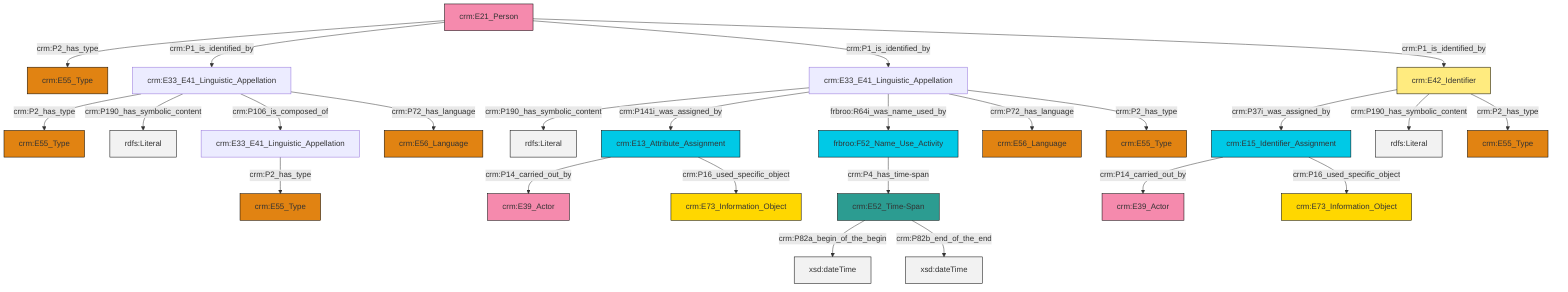 graph TD
classDef Literal fill:#f2f2f2,stroke:#000000;
classDef CRM_Entity fill:#FFFFFF,stroke:#000000;
classDef Temporal_Entity fill:#00C9E6, stroke:#000000;
classDef Type fill:#E18312, stroke:#000000;
classDef Time-Span fill:#2C9C91, stroke:#000000;
classDef Appellation fill:#FFEB7F, stroke:#000000;
classDef Place fill:#008836, stroke:#000000;
classDef Persistent_Item fill:#B266B2, stroke:#000000;
classDef Conceptual_Object fill:#FFD700, stroke:#000000;
classDef Physical_Thing fill:#D2B48C, stroke:#000000;
classDef Actor fill:#f58aad, stroke:#000000;
classDef PC_Classes fill:#4ce600, stroke:#000000;
classDef Multi fill:#cccccc,stroke:#000000;

2["crm:E33_E41_Linguistic_Appellation"]:::Default -->|crm:P190_has_symbolic_content| 3[rdfs:Literal]:::Literal
2["crm:E33_E41_Linguistic_Appellation"]:::Default -->|crm:P141i_was_assigned_by| 10["crm:E13_Attribute_Assignment"]:::Temporal_Entity
16["crm:E33_E41_Linguistic_Appellation"]:::Default -->|crm:P2_has_type| 17["crm:E55_Type"]:::Type
22["crm:E42_Identifier"]:::Appellation -->|crm:P37i_was_assigned_by| 23["crm:E15_Identifier_Assignment"]:::Temporal_Entity
0["frbroo:F52_Name_Use_Activity"]:::Temporal_Entity -->|crm:P4_has_time-span| 24["crm:E52_Time-Span"]:::Time-Span
22["crm:E42_Identifier"]:::Appellation -->|crm:P190_has_symbolic_content| 28[rdfs:Literal]:::Literal
23["crm:E15_Identifier_Assignment"]:::Temporal_Entity -->|crm:P14_carried_out_by| 31["crm:E39_Actor"]:::Actor
18["crm:E21_Person"]:::Actor -->|crm:P2_has_type| 32["crm:E55_Type"]:::Type
20["crm:E33_E41_Linguistic_Appellation"]:::Default -->|crm:P2_has_type| 12["crm:E55_Type"]:::Type
2["crm:E33_E41_Linguistic_Appellation"]:::Default -->|frbroo:R64i_was_name_used_by| 0["frbroo:F52_Name_Use_Activity"]:::Temporal_Entity
24["crm:E52_Time-Span"]:::Time-Span -->|crm:P82a_begin_of_the_begin| 33[xsd:dateTime]:::Literal
10["crm:E13_Attribute_Assignment"]:::Temporal_Entity -->|crm:P14_carried_out_by| 4["crm:E39_Actor"]:::Actor
22["crm:E42_Identifier"]:::Appellation -->|crm:P2_has_type| 29["crm:E55_Type"]:::Type
20["crm:E33_E41_Linguistic_Appellation"]:::Default -->|crm:P190_has_symbolic_content| 34[rdfs:Literal]:::Literal
24["crm:E52_Time-Span"]:::Time-Span -->|crm:P82b_end_of_the_end| 36[xsd:dateTime]:::Literal
20["crm:E33_E41_Linguistic_Appellation"]:::Default -->|crm:P106_is_composed_of| 16["crm:E33_E41_Linguistic_Appellation"]:::Default
18["crm:E21_Person"]:::Actor -->|crm:P1_is_identified_by| 20["crm:E33_E41_Linguistic_Appellation"]:::Default
20["crm:E33_E41_Linguistic_Appellation"]:::Default -->|crm:P72_has_language| 25["crm:E56_Language"]:::Type
2["crm:E33_E41_Linguistic_Appellation"]:::Default -->|crm:P72_has_language| 37["crm:E56_Language"]:::Type
2["crm:E33_E41_Linguistic_Appellation"]:::Default -->|crm:P2_has_type| 8["crm:E55_Type"]:::Type
23["crm:E15_Identifier_Assignment"]:::Temporal_Entity -->|crm:P16_used_specific_object| 6["crm:E73_Information_Object"]:::Conceptual_Object
18["crm:E21_Person"]:::Actor -->|crm:P1_is_identified_by| 2["crm:E33_E41_Linguistic_Appellation"]:::Default
18["crm:E21_Person"]:::Actor -->|crm:P1_is_identified_by| 22["crm:E42_Identifier"]:::Appellation
10["crm:E13_Attribute_Assignment"]:::Temporal_Entity -->|crm:P16_used_specific_object| 14["crm:E73_Information_Object"]:::Conceptual_Object